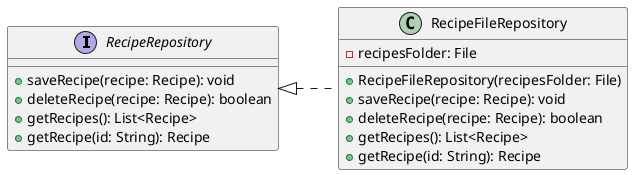 @startuml

left to right direction

interface RecipeRepository {
  + saveRecipe(recipe: Recipe): void
  + deleteRecipe(recipe: Recipe): boolean
  + getRecipes(): List<Recipe>
  + getRecipe(id: String): Recipe
}

class RecipeFileRepository {
  - recipesFolder: File
  + RecipeFileRepository(recipesFolder: File)
  + saveRecipe(recipe: Recipe): void
  + deleteRecipe(recipe: Recipe): boolean
  + getRecipes(): List<Recipe>
  + getRecipe(id: String): Recipe
}

RecipeRepository <|.. RecipeFileRepository

@enduml